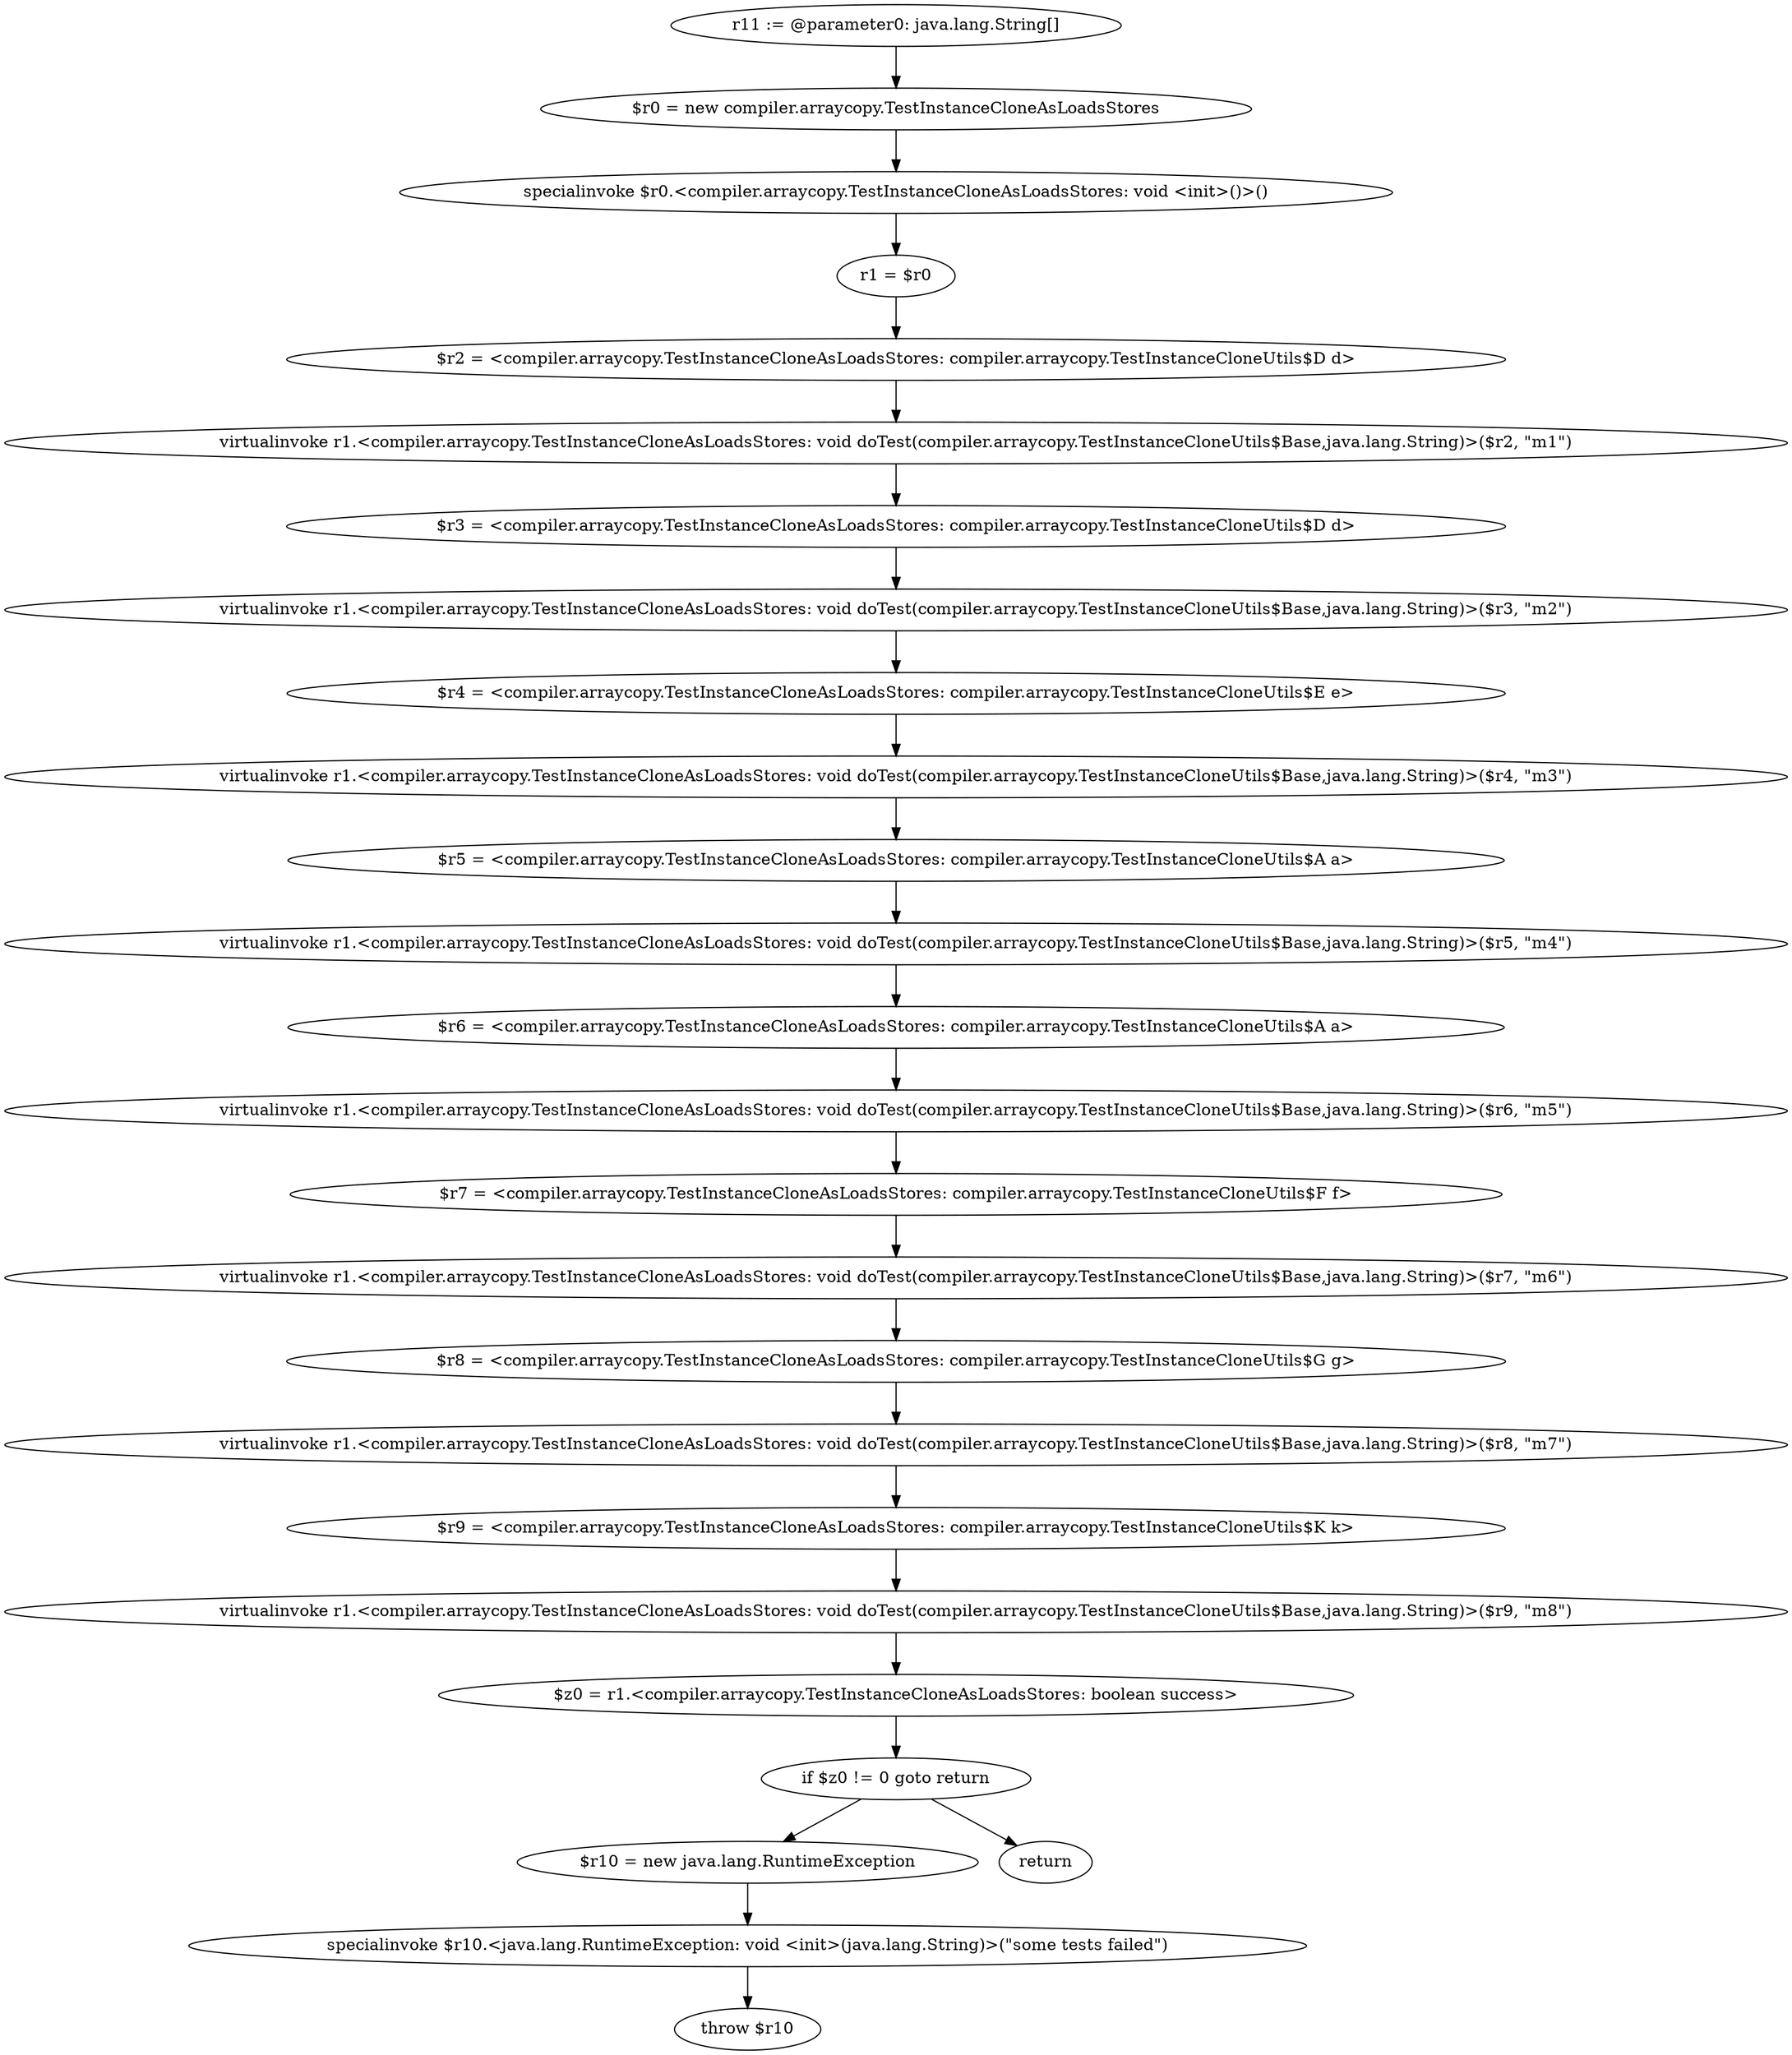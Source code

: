 digraph "unitGraph" {
    "r11 := @parameter0: java.lang.String[]"
    "$r0 = new compiler.arraycopy.TestInstanceCloneAsLoadsStores"
    "specialinvoke $r0.<compiler.arraycopy.TestInstanceCloneAsLoadsStores: void <init>()>()"
    "r1 = $r0"
    "$r2 = <compiler.arraycopy.TestInstanceCloneAsLoadsStores: compiler.arraycopy.TestInstanceCloneUtils$D d>"
    "virtualinvoke r1.<compiler.arraycopy.TestInstanceCloneAsLoadsStores: void doTest(compiler.arraycopy.TestInstanceCloneUtils$Base,java.lang.String)>($r2, \"m1\")"
    "$r3 = <compiler.arraycopy.TestInstanceCloneAsLoadsStores: compiler.arraycopy.TestInstanceCloneUtils$D d>"
    "virtualinvoke r1.<compiler.arraycopy.TestInstanceCloneAsLoadsStores: void doTest(compiler.arraycopy.TestInstanceCloneUtils$Base,java.lang.String)>($r3, \"m2\")"
    "$r4 = <compiler.arraycopy.TestInstanceCloneAsLoadsStores: compiler.arraycopy.TestInstanceCloneUtils$E e>"
    "virtualinvoke r1.<compiler.arraycopy.TestInstanceCloneAsLoadsStores: void doTest(compiler.arraycopy.TestInstanceCloneUtils$Base,java.lang.String)>($r4, \"m3\")"
    "$r5 = <compiler.arraycopy.TestInstanceCloneAsLoadsStores: compiler.arraycopy.TestInstanceCloneUtils$A a>"
    "virtualinvoke r1.<compiler.arraycopy.TestInstanceCloneAsLoadsStores: void doTest(compiler.arraycopy.TestInstanceCloneUtils$Base,java.lang.String)>($r5, \"m4\")"
    "$r6 = <compiler.arraycopy.TestInstanceCloneAsLoadsStores: compiler.arraycopy.TestInstanceCloneUtils$A a>"
    "virtualinvoke r1.<compiler.arraycopy.TestInstanceCloneAsLoadsStores: void doTest(compiler.arraycopy.TestInstanceCloneUtils$Base,java.lang.String)>($r6, \"m5\")"
    "$r7 = <compiler.arraycopy.TestInstanceCloneAsLoadsStores: compiler.arraycopy.TestInstanceCloneUtils$F f>"
    "virtualinvoke r1.<compiler.arraycopy.TestInstanceCloneAsLoadsStores: void doTest(compiler.arraycopy.TestInstanceCloneUtils$Base,java.lang.String)>($r7, \"m6\")"
    "$r8 = <compiler.arraycopy.TestInstanceCloneAsLoadsStores: compiler.arraycopy.TestInstanceCloneUtils$G g>"
    "virtualinvoke r1.<compiler.arraycopy.TestInstanceCloneAsLoadsStores: void doTest(compiler.arraycopy.TestInstanceCloneUtils$Base,java.lang.String)>($r8, \"m7\")"
    "$r9 = <compiler.arraycopy.TestInstanceCloneAsLoadsStores: compiler.arraycopy.TestInstanceCloneUtils$K k>"
    "virtualinvoke r1.<compiler.arraycopy.TestInstanceCloneAsLoadsStores: void doTest(compiler.arraycopy.TestInstanceCloneUtils$Base,java.lang.String)>($r9, \"m8\")"
    "$z0 = r1.<compiler.arraycopy.TestInstanceCloneAsLoadsStores: boolean success>"
    "if $z0 != 0 goto return"
    "$r10 = new java.lang.RuntimeException"
    "specialinvoke $r10.<java.lang.RuntimeException: void <init>(java.lang.String)>(\"some tests failed\")"
    "throw $r10"
    "return"
    "r11 := @parameter0: java.lang.String[]"->"$r0 = new compiler.arraycopy.TestInstanceCloneAsLoadsStores";
    "$r0 = new compiler.arraycopy.TestInstanceCloneAsLoadsStores"->"specialinvoke $r0.<compiler.arraycopy.TestInstanceCloneAsLoadsStores: void <init>()>()";
    "specialinvoke $r0.<compiler.arraycopy.TestInstanceCloneAsLoadsStores: void <init>()>()"->"r1 = $r0";
    "r1 = $r0"->"$r2 = <compiler.arraycopy.TestInstanceCloneAsLoadsStores: compiler.arraycopy.TestInstanceCloneUtils$D d>";
    "$r2 = <compiler.arraycopy.TestInstanceCloneAsLoadsStores: compiler.arraycopy.TestInstanceCloneUtils$D d>"->"virtualinvoke r1.<compiler.arraycopy.TestInstanceCloneAsLoadsStores: void doTest(compiler.arraycopy.TestInstanceCloneUtils$Base,java.lang.String)>($r2, \"m1\")";
    "virtualinvoke r1.<compiler.arraycopy.TestInstanceCloneAsLoadsStores: void doTest(compiler.arraycopy.TestInstanceCloneUtils$Base,java.lang.String)>($r2, \"m1\")"->"$r3 = <compiler.arraycopy.TestInstanceCloneAsLoadsStores: compiler.arraycopy.TestInstanceCloneUtils$D d>";
    "$r3 = <compiler.arraycopy.TestInstanceCloneAsLoadsStores: compiler.arraycopy.TestInstanceCloneUtils$D d>"->"virtualinvoke r1.<compiler.arraycopy.TestInstanceCloneAsLoadsStores: void doTest(compiler.arraycopy.TestInstanceCloneUtils$Base,java.lang.String)>($r3, \"m2\")";
    "virtualinvoke r1.<compiler.arraycopy.TestInstanceCloneAsLoadsStores: void doTest(compiler.arraycopy.TestInstanceCloneUtils$Base,java.lang.String)>($r3, \"m2\")"->"$r4 = <compiler.arraycopy.TestInstanceCloneAsLoadsStores: compiler.arraycopy.TestInstanceCloneUtils$E e>";
    "$r4 = <compiler.arraycopy.TestInstanceCloneAsLoadsStores: compiler.arraycopy.TestInstanceCloneUtils$E e>"->"virtualinvoke r1.<compiler.arraycopy.TestInstanceCloneAsLoadsStores: void doTest(compiler.arraycopy.TestInstanceCloneUtils$Base,java.lang.String)>($r4, \"m3\")";
    "virtualinvoke r1.<compiler.arraycopy.TestInstanceCloneAsLoadsStores: void doTest(compiler.arraycopy.TestInstanceCloneUtils$Base,java.lang.String)>($r4, \"m3\")"->"$r5 = <compiler.arraycopy.TestInstanceCloneAsLoadsStores: compiler.arraycopy.TestInstanceCloneUtils$A a>";
    "$r5 = <compiler.arraycopy.TestInstanceCloneAsLoadsStores: compiler.arraycopy.TestInstanceCloneUtils$A a>"->"virtualinvoke r1.<compiler.arraycopy.TestInstanceCloneAsLoadsStores: void doTest(compiler.arraycopy.TestInstanceCloneUtils$Base,java.lang.String)>($r5, \"m4\")";
    "virtualinvoke r1.<compiler.arraycopy.TestInstanceCloneAsLoadsStores: void doTest(compiler.arraycopy.TestInstanceCloneUtils$Base,java.lang.String)>($r5, \"m4\")"->"$r6 = <compiler.arraycopy.TestInstanceCloneAsLoadsStores: compiler.arraycopy.TestInstanceCloneUtils$A a>";
    "$r6 = <compiler.arraycopy.TestInstanceCloneAsLoadsStores: compiler.arraycopy.TestInstanceCloneUtils$A a>"->"virtualinvoke r1.<compiler.arraycopy.TestInstanceCloneAsLoadsStores: void doTest(compiler.arraycopy.TestInstanceCloneUtils$Base,java.lang.String)>($r6, \"m5\")";
    "virtualinvoke r1.<compiler.arraycopy.TestInstanceCloneAsLoadsStores: void doTest(compiler.arraycopy.TestInstanceCloneUtils$Base,java.lang.String)>($r6, \"m5\")"->"$r7 = <compiler.arraycopy.TestInstanceCloneAsLoadsStores: compiler.arraycopy.TestInstanceCloneUtils$F f>";
    "$r7 = <compiler.arraycopy.TestInstanceCloneAsLoadsStores: compiler.arraycopy.TestInstanceCloneUtils$F f>"->"virtualinvoke r1.<compiler.arraycopy.TestInstanceCloneAsLoadsStores: void doTest(compiler.arraycopy.TestInstanceCloneUtils$Base,java.lang.String)>($r7, \"m6\")";
    "virtualinvoke r1.<compiler.arraycopy.TestInstanceCloneAsLoadsStores: void doTest(compiler.arraycopy.TestInstanceCloneUtils$Base,java.lang.String)>($r7, \"m6\")"->"$r8 = <compiler.arraycopy.TestInstanceCloneAsLoadsStores: compiler.arraycopy.TestInstanceCloneUtils$G g>";
    "$r8 = <compiler.arraycopy.TestInstanceCloneAsLoadsStores: compiler.arraycopy.TestInstanceCloneUtils$G g>"->"virtualinvoke r1.<compiler.arraycopy.TestInstanceCloneAsLoadsStores: void doTest(compiler.arraycopy.TestInstanceCloneUtils$Base,java.lang.String)>($r8, \"m7\")";
    "virtualinvoke r1.<compiler.arraycopy.TestInstanceCloneAsLoadsStores: void doTest(compiler.arraycopy.TestInstanceCloneUtils$Base,java.lang.String)>($r8, \"m7\")"->"$r9 = <compiler.arraycopy.TestInstanceCloneAsLoadsStores: compiler.arraycopy.TestInstanceCloneUtils$K k>";
    "$r9 = <compiler.arraycopy.TestInstanceCloneAsLoadsStores: compiler.arraycopy.TestInstanceCloneUtils$K k>"->"virtualinvoke r1.<compiler.arraycopy.TestInstanceCloneAsLoadsStores: void doTest(compiler.arraycopy.TestInstanceCloneUtils$Base,java.lang.String)>($r9, \"m8\")";
    "virtualinvoke r1.<compiler.arraycopy.TestInstanceCloneAsLoadsStores: void doTest(compiler.arraycopy.TestInstanceCloneUtils$Base,java.lang.String)>($r9, \"m8\")"->"$z0 = r1.<compiler.arraycopy.TestInstanceCloneAsLoadsStores: boolean success>";
    "$z0 = r1.<compiler.arraycopy.TestInstanceCloneAsLoadsStores: boolean success>"->"if $z0 != 0 goto return";
    "if $z0 != 0 goto return"->"$r10 = new java.lang.RuntimeException";
    "if $z0 != 0 goto return"->"return";
    "$r10 = new java.lang.RuntimeException"->"specialinvoke $r10.<java.lang.RuntimeException: void <init>(java.lang.String)>(\"some tests failed\")";
    "specialinvoke $r10.<java.lang.RuntimeException: void <init>(java.lang.String)>(\"some tests failed\")"->"throw $r10";
}
